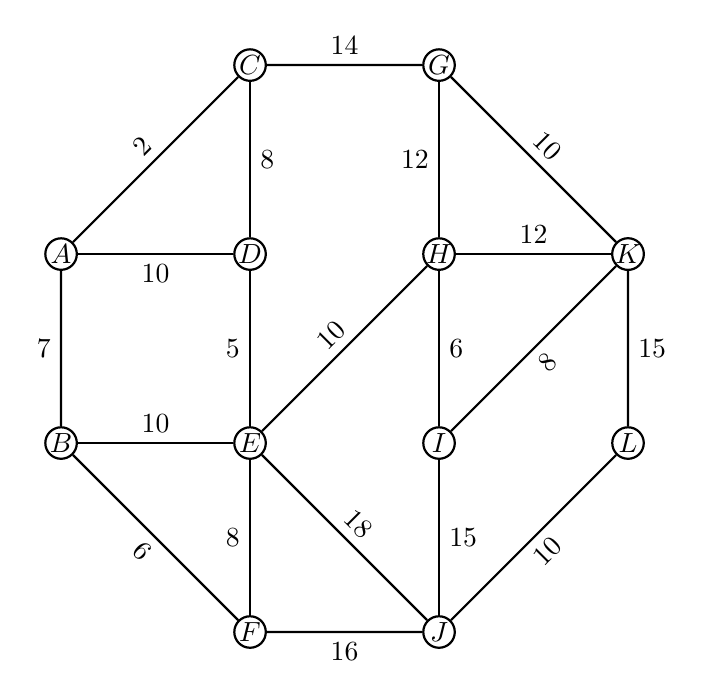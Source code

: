 \begin{tikzpicture}[style=thick,scale=0.6]
\tikzstyle{vertex}=[draw, circle, fill=white, inner sep=0pt, minimum size=4mm]

\node[vertex] (A) at (-6, 2) {$A$};
\node[vertex] (B) at (-6,-2) {$B$};
\node[vertex] (C) at (-2, 6) {$C$};
\node[vertex] (D) at (-2, 2) {$D$};
\node[vertex] (E) at (-2,-2) {$E$};
\node[vertex] (F) at (-2,-6) {$F$};
\node[vertex] (G) at ( 2, 6) {$G$};
\node[vertex] (H) at ( 2, 2) {$H$};
\node[vertex] (I) at ( 2,-2) {$I$};
\node[vertex] (J) at ( 2,-6) {$J$};
\node[vertex] (K) at ( 6, 2) {$K$};
\node[vertex] (L) at ( 6,-2) {$L$};

\draw (A) -- (B) node [midway, left] {$7$};
\draw (A) -- (C) node [midway, above, sloped] {$2$};
\draw (A) -- (D) node [midway, below] {$10$};
\draw (B) -- (E) node [midway, above] {$10$};
\draw (B) -- (F) node [midway, below, sloped] {$6$};
\draw (C) -- (D) node [midway, right] {$8$};
\draw (C) -- (G) node [midway, above] {$14$};
\draw (D) -- (E) node [midway, left] {$5$};
\draw (E) -- (F) node [midway, left] {$8$};
\draw (E) -- (H) node [midway, above, sloped] {$10$};
\draw (E) -- (J) node [midway, above, sloped] {$18$};
\draw (F) -- (J) node [midway, below] {$16$};
\draw (G) -- (H) node [midway, left] {$12$};
\draw (G) -- (K) node [midway, above, sloped] {$10$};
\draw (H) -- (I) node [midway, right] {$6$};
\draw (H) -- (K) node [midway, above] {$12$};
\draw (I) -- (J) node [midway, right] {$15$};
\draw (I) -- (K) node [midway, below, sloped] {$8$};
\draw (J) -- (L) node [midway, below, sloped] {$10$};
\draw (K) -- (L) node [midway, right] {$15$};

\end{tikzpicture}
